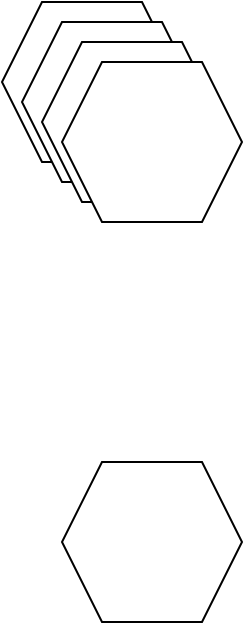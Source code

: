 <mxfile version="22.1.0" type="github">
  <diagram name="第 1 页" id="_jOSmFdjhyRgzKq92TkV">
    <mxGraphModel dx="1674" dy="786" grid="1" gridSize="10" guides="1" tooltips="1" connect="1" arrows="1" fold="1" page="1" pageScale="1" pageWidth="827" pageHeight="1169" math="0" shadow="0">
      <root>
        <mxCell id="0" />
        <mxCell id="1" parent="0" />
        <mxCell id="CCGA3HVNWfyB2VTi8GiN-1" value="" style="shape=hexagon;perimeter=hexagonPerimeter2;whiteSpace=wrap;html=1;fixedSize=1;" vertex="1" parent="1">
          <mxGeometry x="170" y="120" width="90" height="80" as="geometry" />
        </mxCell>
        <mxCell id="CCGA3HVNWfyB2VTi8GiN-2" value="" style="shape=hexagon;perimeter=hexagonPerimeter2;whiteSpace=wrap;html=1;fixedSize=1;" vertex="1" parent="1">
          <mxGeometry x="180" y="130" width="90" height="80" as="geometry" />
        </mxCell>
        <mxCell id="CCGA3HVNWfyB2VTi8GiN-3" value="" style="shape=hexagon;perimeter=hexagonPerimeter2;whiteSpace=wrap;html=1;fixedSize=1;" vertex="1" parent="1">
          <mxGeometry x="190" y="140" width="90" height="80" as="geometry" />
        </mxCell>
        <mxCell id="CCGA3HVNWfyB2VTi8GiN-4" value="" style="shape=hexagon;perimeter=hexagonPerimeter2;whiteSpace=wrap;html=1;fixedSize=1;" vertex="1" parent="1">
          <mxGeometry x="200" y="150" width="90" height="80" as="geometry" />
        </mxCell>
        <mxCell id="CCGA3HVNWfyB2VTi8GiN-6" value="" style="shape=hexagon;perimeter=hexagonPerimeter2;whiteSpace=wrap;html=1;fixedSize=1;size=20;" vertex="1" parent="1">
          <mxGeometry x="200" y="350" width="90" height="80" as="geometry" />
        </mxCell>
      </root>
    </mxGraphModel>
  </diagram>
</mxfile>
